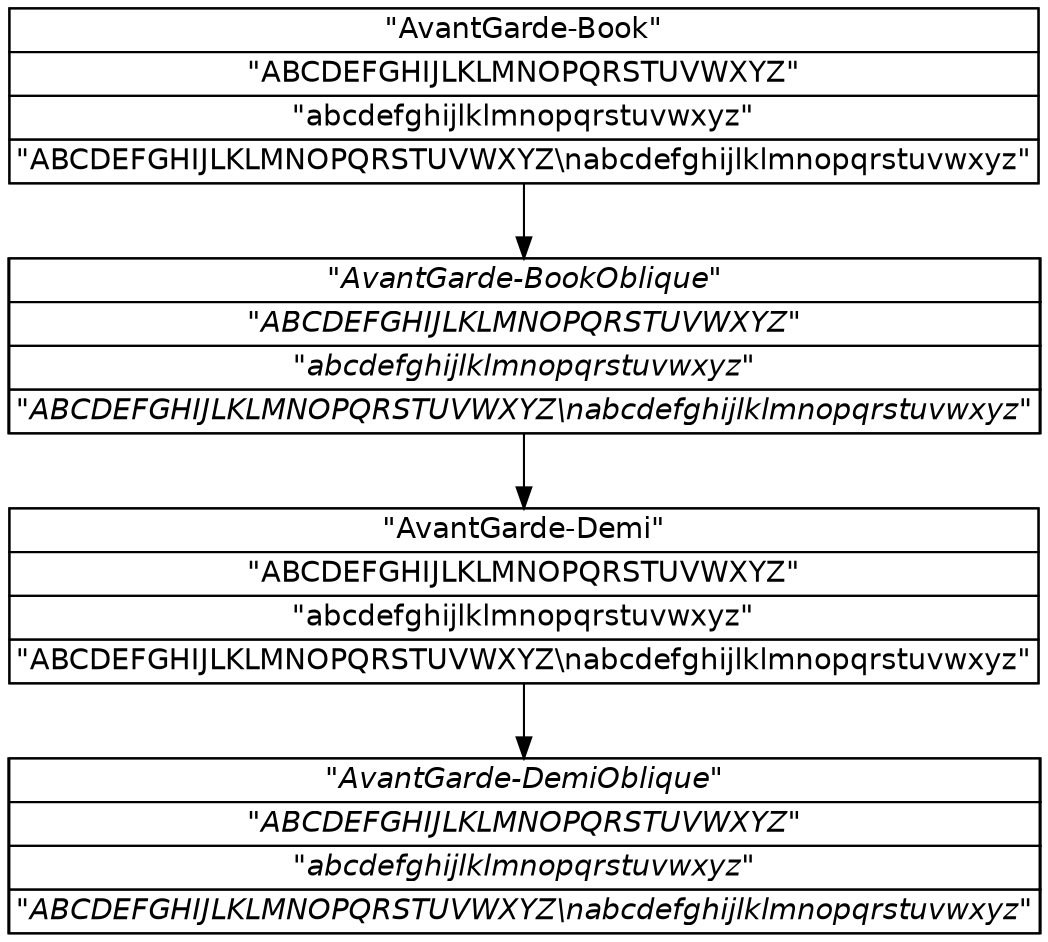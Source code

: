 digraph{
	1 -> 2 -> 3 -> 4;

	1[ fontname="AvantGarde-Book" shape=box width=0 height=0 margin="0,0"
	label=<<TABLE BORDER="0" CELLBORDER="1" CELLSPACING="0">
	<TR><TD>"AvantGarde-Book"</TD></TR>
	<TR><TD>"ABCDEFGHIJLKLMNOPQRSTUVWXYZ"</TD></TR>
	<TR><TD>"abcdefghijlklmnopqrstuvwxyz"</TD></TR>
	<TR><TD>"ABCDEFGHIJLKLMNOPQRSTUVWXYZ\nabcdefghijlklmnopqrstuvwxyz"</TD></TR>
	</TABLE>>];

	2[ fontname="AvantGarde-BookOblique" shape=box width=0 height=0 margin="0,0"
	label=<<TABLE BORDER="0" CELLBORDER="1" CELLSPACING="0">
	<TR><TD>"AvantGarde-BookOblique"</TD></TR>
	<TR><TD>"ABCDEFGHIJLKLMNOPQRSTUVWXYZ"</TD></TR>
	<TR><TD>"abcdefghijlklmnopqrstuvwxyz"</TD></TR>
	<TR><TD>"ABCDEFGHIJLKLMNOPQRSTUVWXYZ\nabcdefghijlklmnopqrstuvwxyz"</TD></TR>
	</TABLE>>];

	3[ fontname="AvantGarde-Demi" shape=box width=0 height=0 margin="0,0"
	label=<<TABLE BORDER="0" CELLBORDER="1" CELLSPACING="0">
	<TR><TD>"AvantGarde-Demi"</TD></TR>
	<TR><TD>"ABCDEFGHIJLKLMNOPQRSTUVWXYZ"</TD></TR>
	<TR><TD>"abcdefghijlklmnopqrstuvwxyz"</TD></TR>
	<TR><TD>"ABCDEFGHIJLKLMNOPQRSTUVWXYZ\nabcdefghijlklmnopqrstuvwxyz"</TD></TR>
	</TABLE>>];

	4[ fontname="AvantGarde-DemiOblique" shape=box width=0 height=0 margin="0,0"
	label=<<TABLE BORDER="0" CELLBORDER="1" CELLSPACING="0">
	<TR><TD>"AvantGarde-DemiOblique"</TD></TR>
	<TR><TD>"ABCDEFGHIJLKLMNOPQRSTUVWXYZ"</TD></TR>
	<TR><TD>"abcdefghijlklmnopqrstuvwxyz"</TD></TR>
	<TR><TD>"ABCDEFGHIJLKLMNOPQRSTUVWXYZ\nabcdefghijlklmnopqrstuvwxyz"</TD></TR>
	</TABLE>>];


}
